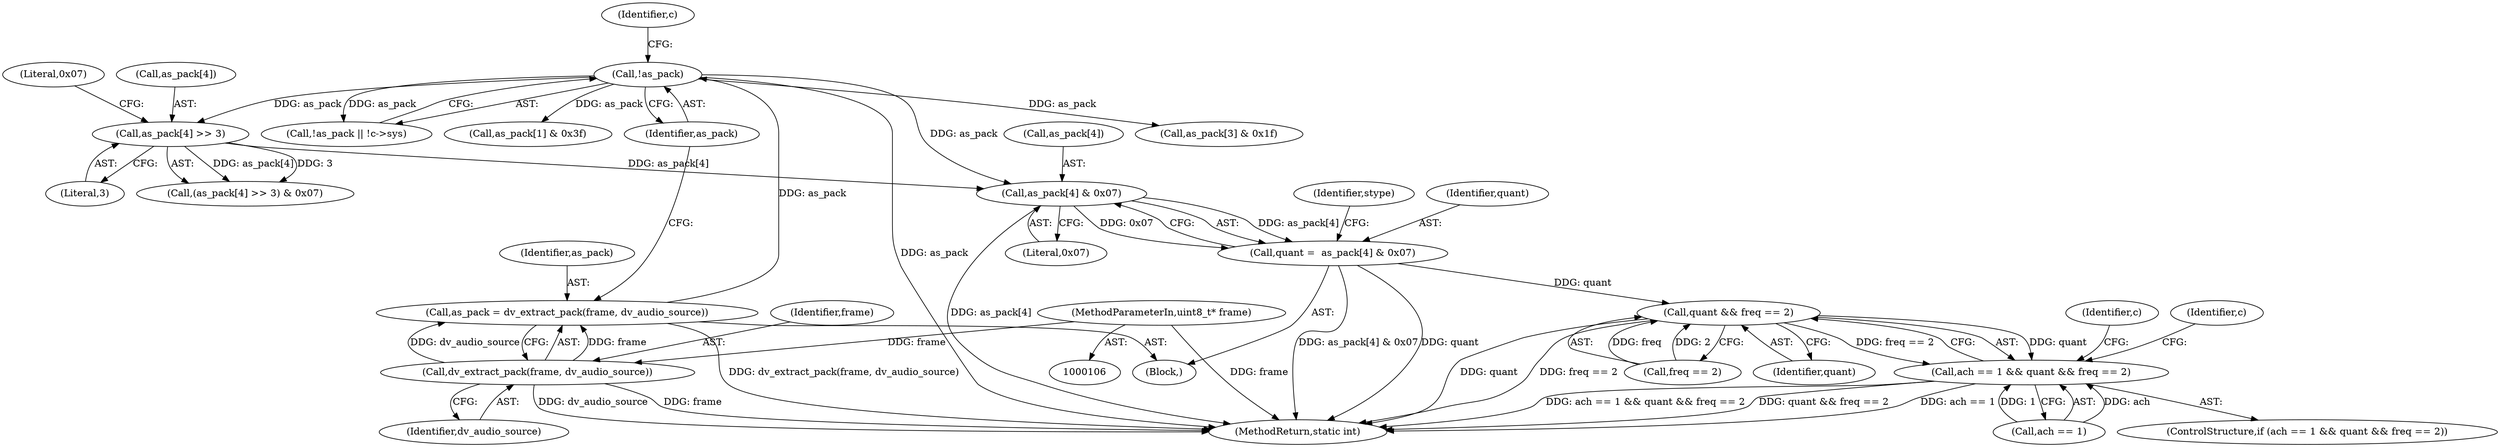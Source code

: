 digraph "0_libav_635bcfccd439480003b74a665b5aa7c872c1ad6b@pointer" {
"1000163" [label="(Call,as_pack[4] & 0x07)"];
"1000124" [label="(Call,!as_pack)"];
"1000117" [label="(Call,as_pack = dv_extract_pack(frame, dv_audio_source))"];
"1000119" [label="(Call,dv_extract_pack(frame, dv_audio_source))"];
"1000108" [label="(MethodParameterIn,uint8_t* frame)"];
"1000148" [label="(Call,as_pack[4] >> 3)"];
"1000161" [label="(Call,quant =  as_pack[4] & 0x07)"];
"1000193" [label="(Call,quant && freq == 2)"];
"1000189" [label="(Call,ach == 1 && quant && freq == 2)"];
"1000161" [label="(Call,quant =  as_pack[4] & 0x07)"];
"1000164" [label="(Call,as_pack[4])"];
"1000125" [label="(Identifier,as_pack)"];
"1000170" [label="(Identifier,stype)"];
"1000149" [label="(Call,as_pack[4])"];
"1000153" [label="(Literal,0x07)"];
"1000195" [label="(Call,freq == 2)"];
"1000163" [label="(Call,as_pack[4] & 0x07)"];
"1000202" [label="(Identifier,c)"];
"1000193" [label="(Call,quant && freq == 2)"];
"1000194" [label="(Identifier,quant)"];
"1000156" [label="(Call,as_pack[3] & 0x1f)"];
"1000123" [label="(Call,!as_pack || !c->sys)"];
"1000152" [label="(Literal,3)"];
"1000189" [label="(Call,ach == 1 && quant && freq == 2)"];
"1000209" [label="(Identifier,c)"];
"1000190" [label="(Call,ach == 1)"];
"1000167" [label="(Literal,0x07)"];
"1000188" [label="(ControlStructure,if (ach == 1 && quant && freq == 2))"];
"1000109" [label="(Block,)"];
"1000119" [label="(Call,dv_extract_pack(frame, dv_audio_source))"];
"1000124" [label="(Call,!as_pack)"];
"1000148" [label="(Call,as_pack[4] >> 3)"];
"1000162" [label="(Identifier,quant)"];
"1000147" [label="(Call,(as_pack[4] >> 3) & 0x07)"];
"1000117" [label="(Call,as_pack = dv_extract_pack(frame, dv_audio_source))"];
"1000120" [label="(Identifier,frame)"];
"1000108" [label="(MethodParameterIn,uint8_t* frame)"];
"1000140" [label="(Call,as_pack[1] & 0x3f)"];
"1000121" [label="(Identifier,dv_audio_source)"];
"1000128" [label="(Identifier,c)"];
"1000290" [label="(MethodReturn,static int)"];
"1000118" [label="(Identifier,as_pack)"];
"1000163" -> "1000161"  [label="AST: "];
"1000163" -> "1000167"  [label="CFG: "];
"1000164" -> "1000163"  [label="AST: "];
"1000167" -> "1000163"  [label="AST: "];
"1000161" -> "1000163"  [label="CFG: "];
"1000163" -> "1000290"  [label="DDG: as_pack[4]"];
"1000163" -> "1000161"  [label="DDG: as_pack[4]"];
"1000163" -> "1000161"  [label="DDG: 0x07"];
"1000124" -> "1000163"  [label="DDG: as_pack"];
"1000148" -> "1000163"  [label="DDG: as_pack[4]"];
"1000124" -> "1000123"  [label="AST: "];
"1000124" -> "1000125"  [label="CFG: "];
"1000125" -> "1000124"  [label="AST: "];
"1000128" -> "1000124"  [label="CFG: "];
"1000123" -> "1000124"  [label="CFG: "];
"1000124" -> "1000290"  [label="DDG: as_pack"];
"1000124" -> "1000123"  [label="DDG: as_pack"];
"1000117" -> "1000124"  [label="DDG: as_pack"];
"1000124" -> "1000140"  [label="DDG: as_pack"];
"1000124" -> "1000148"  [label="DDG: as_pack"];
"1000124" -> "1000156"  [label="DDG: as_pack"];
"1000117" -> "1000109"  [label="AST: "];
"1000117" -> "1000119"  [label="CFG: "];
"1000118" -> "1000117"  [label="AST: "];
"1000119" -> "1000117"  [label="AST: "];
"1000125" -> "1000117"  [label="CFG: "];
"1000117" -> "1000290"  [label="DDG: dv_extract_pack(frame, dv_audio_source)"];
"1000119" -> "1000117"  [label="DDG: frame"];
"1000119" -> "1000117"  [label="DDG: dv_audio_source"];
"1000119" -> "1000121"  [label="CFG: "];
"1000120" -> "1000119"  [label="AST: "];
"1000121" -> "1000119"  [label="AST: "];
"1000119" -> "1000290"  [label="DDG: dv_audio_source"];
"1000119" -> "1000290"  [label="DDG: frame"];
"1000108" -> "1000119"  [label="DDG: frame"];
"1000108" -> "1000106"  [label="AST: "];
"1000108" -> "1000290"  [label="DDG: frame"];
"1000148" -> "1000147"  [label="AST: "];
"1000148" -> "1000152"  [label="CFG: "];
"1000149" -> "1000148"  [label="AST: "];
"1000152" -> "1000148"  [label="AST: "];
"1000153" -> "1000148"  [label="CFG: "];
"1000148" -> "1000147"  [label="DDG: as_pack[4]"];
"1000148" -> "1000147"  [label="DDG: 3"];
"1000161" -> "1000109"  [label="AST: "];
"1000162" -> "1000161"  [label="AST: "];
"1000170" -> "1000161"  [label="CFG: "];
"1000161" -> "1000290"  [label="DDG: as_pack[4] & 0x07"];
"1000161" -> "1000290"  [label="DDG: quant"];
"1000161" -> "1000193"  [label="DDG: quant"];
"1000193" -> "1000189"  [label="AST: "];
"1000193" -> "1000194"  [label="CFG: "];
"1000193" -> "1000195"  [label="CFG: "];
"1000194" -> "1000193"  [label="AST: "];
"1000195" -> "1000193"  [label="AST: "];
"1000189" -> "1000193"  [label="CFG: "];
"1000193" -> "1000290"  [label="DDG: quant"];
"1000193" -> "1000290"  [label="DDG: freq == 2"];
"1000193" -> "1000189"  [label="DDG: quant"];
"1000193" -> "1000189"  [label="DDG: freq == 2"];
"1000195" -> "1000193"  [label="DDG: freq"];
"1000195" -> "1000193"  [label="DDG: 2"];
"1000189" -> "1000188"  [label="AST: "];
"1000189" -> "1000190"  [label="CFG: "];
"1000190" -> "1000189"  [label="AST: "];
"1000202" -> "1000189"  [label="CFG: "];
"1000209" -> "1000189"  [label="CFG: "];
"1000189" -> "1000290"  [label="DDG: ach == 1"];
"1000189" -> "1000290"  [label="DDG: ach == 1 && quant && freq == 2"];
"1000189" -> "1000290"  [label="DDG: quant && freq == 2"];
"1000190" -> "1000189"  [label="DDG: ach"];
"1000190" -> "1000189"  [label="DDG: 1"];
}

